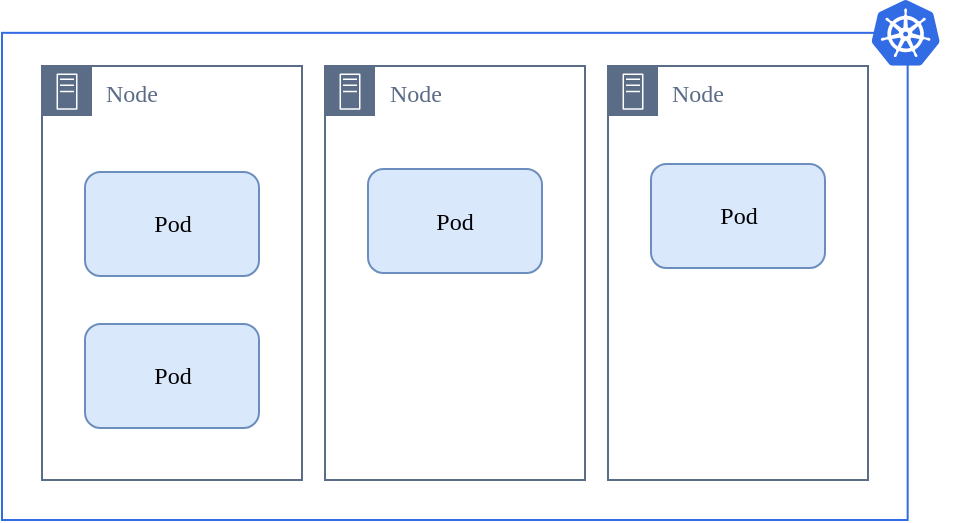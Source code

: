 <mxfile version="11.2.8" type="device" pages="1"><diagram id="33oEmsjtSe62zEUuAWgZ" name="Page-1"><mxGraphModel dx="815" dy="571" grid="1" gridSize="10" guides="1" tooltips="1" connect="1" arrows="1" fold="1" page="1" pageScale="1" pageWidth="827" pageHeight="1169" math="0" shadow="0"><root><mxCell id="0"/><mxCell id="1" parent="0"/><mxCell id="F0914i9l83QqkZZmDk5p-4" value="" style="group;verticalAlign=bottom;" vertex="1" connectable="0" parent="1"><mxGeometry x="150" y="118" width="480" height="260" as="geometry"/></mxCell><mxCell id="F0914i9l83QqkZZmDk5p-3" value="" style="rounded=0;whiteSpace=wrap;html=1;fillColor=#ffffff;strokeColor=#326ce5;" vertex="1" parent="F0914i9l83QqkZZmDk5p-4"><mxGeometry y="16.421" width="452.83" height="243.579" as="geometry"/></mxCell><mxCell id="F0914i9l83QqkZZmDk5p-1" value="" style="aspect=fixed;html=1;perimeter=none;align=center;shadow=0;dashed=0;image;fontSize=12;image=img/lib/mscae/Kubernetes.svg;" vertex="1" parent="F0914i9l83QqkZZmDk5p-4"><mxGeometry x="434.717" width="34.211" height="32.842" as="geometry"/></mxCell><mxCell id="F0914i9l83QqkZZmDk5p-8" value="&lt;font face=&quot;Tahoma&quot;&gt;Node&lt;/font&gt;" style="points=[[0,0],[0.25,0],[0.5,0],[0.75,0],[1,0],[1,0.25],[1,0.5],[1,0.75],[1,1],[0.75,1],[0.5,1],[0.25,1],[0,1],[0,0.75],[0,0.5],[0,0.25]];outlineConnect=0;gradientColor=none;html=1;whiteSpace=wrap;fontSize=12;fontStyle=0;shape=mxgraph.aws4.group;grIcon=mxgraph.aws4.group_on_premise;strokeColor=#5A6C86;fillColor=none;verticalAlign=top;align=left;spacingLeft=30;fontColor=#5A6C86;dashed=0;" vertex="1" parent="F0914i9l83QqkZZmDk5p-4"><mxGeometry x="20" y="33" width="130" height="207" as="geometry"/></mxCell><mxCell id="F0914i9l83QqkZZmDk5p-10" value="Node" style="points=[[0,0],[0.25,0],[0.5,0],[0.75,0],[1,0],[1,0.25],[1,0.5],[1,0.75],[1,1],[0.75,1],[0.5,1],[0.25,1],[0,1],[0,0.75],[0,0.5],[0,0.25]];outlineConnect=0;gradientColor=none;html=1;whiteSpace=wrap;fontSize=12;fontStyle=0;shape=mxgraph.aws4.group;grIcon=mxgraph.aws4.group_on_premise;strokeColor=#5A6C86;fillColor=none;verticalAlign=top;align=left;spacingLeft=30;fontColor=#5A6C86;dashed=0;fontFamily=Tahoma;" vertex="1" parent="F0914i9l83QqkZZmDk5p-4"><mxGeometry x="161.5" y="33" width="130" height="207" as="geometry"/></mxCell><mxCell id="F0914i9l83QqkZZmDk5p-11" value="Node" style="points=[[0,0],[0.25,0],[0.5,0],[0.75,0],[1,0],[1,0.25],[1,0.5],[1,0.75],[1,1],[0.75,1],[0.5,1],[0.25,1],[0,1],[0,0.75],[0,0.5],[0,0.25]];outlineConnect=0;gradientColor=none;html=1;whiteSpace=wrap;fontSize=12;fontStyle=0;shape=mxgraph.aws4.group;grIcon=mxgraph.aws4.group_on_premise;strokeColor=#5A6C86;fillColor=none;verticalAlign=top;align=left;spacingLeft=30;fontColor=#5A6C86;dashed=0;fontFamily=Tahoma;" vertex="1" parent="F0914i9l83QqkZZmDk5p-4"><mxGeometry x="303" y="33" width="130" height="207" as="geometry"/></mxCell><mxCell id="F0914i9l83QqkZZmDk5p-12" value="Pod" style="rounded=1;whiteSpace=wrap;html=1;strokeColor=#6c8ebf;fillColor=#dae8fc;fontFamily=Tahoma;" vertex="1" parent="F0914i9l83QqkZZmDk5p-4"><mxGeometry x="41.5" y="86" width="87" height="52" as="geometry"/></mxCell><mxCell id="F0914i9l83QqkZZmDk5p-13" value="Pod" style="rounded=1;whiteSpace=wrap;html=1;strokeColor=#6c8ebf;fillColor=#dae8fc;fontFamily=Tahoma;" vertex="1" parent="F0914i9l83QqkZZmDk5p-4"><mxGeometry x="41.5" y="162" width="87" height="52" as="geometry"/></mxCell><mxCell id="F0914i9l83QqkZZmDk5p-14" value="Pod" style="rounded=1;whiteSpace=wrap;html=1;strokeColor=#6c8ebf;fillColor=#dae8fc;fontFamily=Tahoma;" vertex="1" parent="F0914i9l83QqkZZmDk5p-4"><mxGeometry x="183" y="84.5" width="87" height="52" as="geometry"/></mxCell><mxCell id="F0914i9l83QqkZZmDk5p-15" value="Pod" style="rounded=1;whiteSpace=wrap;html=1;strokeColor=#6c8ebf;fillColor=#dae8fc;fontFamily=Tahoma;" vertex="1" parent="F0914i9l83QqkZZmDk5p-4"><mxGeometry x="324.5" y="82" width="87" height="52" as="geometry"/></mxCell></root></mxGraphModel></diagram></mxfile>
